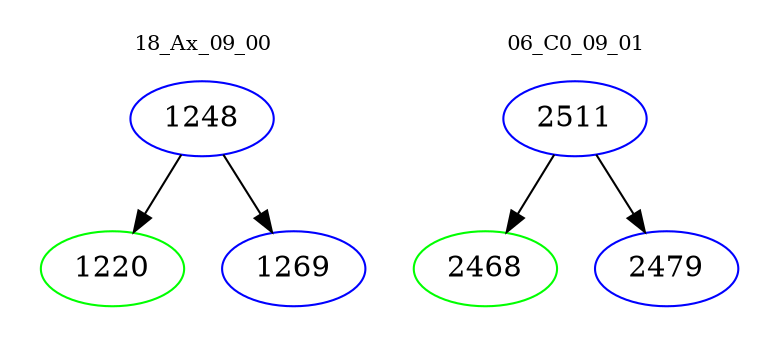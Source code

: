 digraph{
subgraph cluster_0 {
color = white
label = "18_Ax_09_00";
fontsize=10;
T0_1248 [label="1248", color="blue"]
T0_1248 -> T0_1220 [color="black"]
T0_1220 [label="1220", color="green"]
T0_1248 -> T0_1269 [color="black"]
T0_1269 [label="1269", color="blue"]
}
subgraph cluster_1 {
color = white
label = "06_C0_09_01";
fontsize=10;
T1_2511 [label="2511", color="blue"]
T1_2511 -> T1_2468 [color="black"]
T1_2468 [label="2468", color="green"]
T1_2511 -> T1_2479 [color="black"]
T1_2479 [label="2479", color="blue"]
}
}
